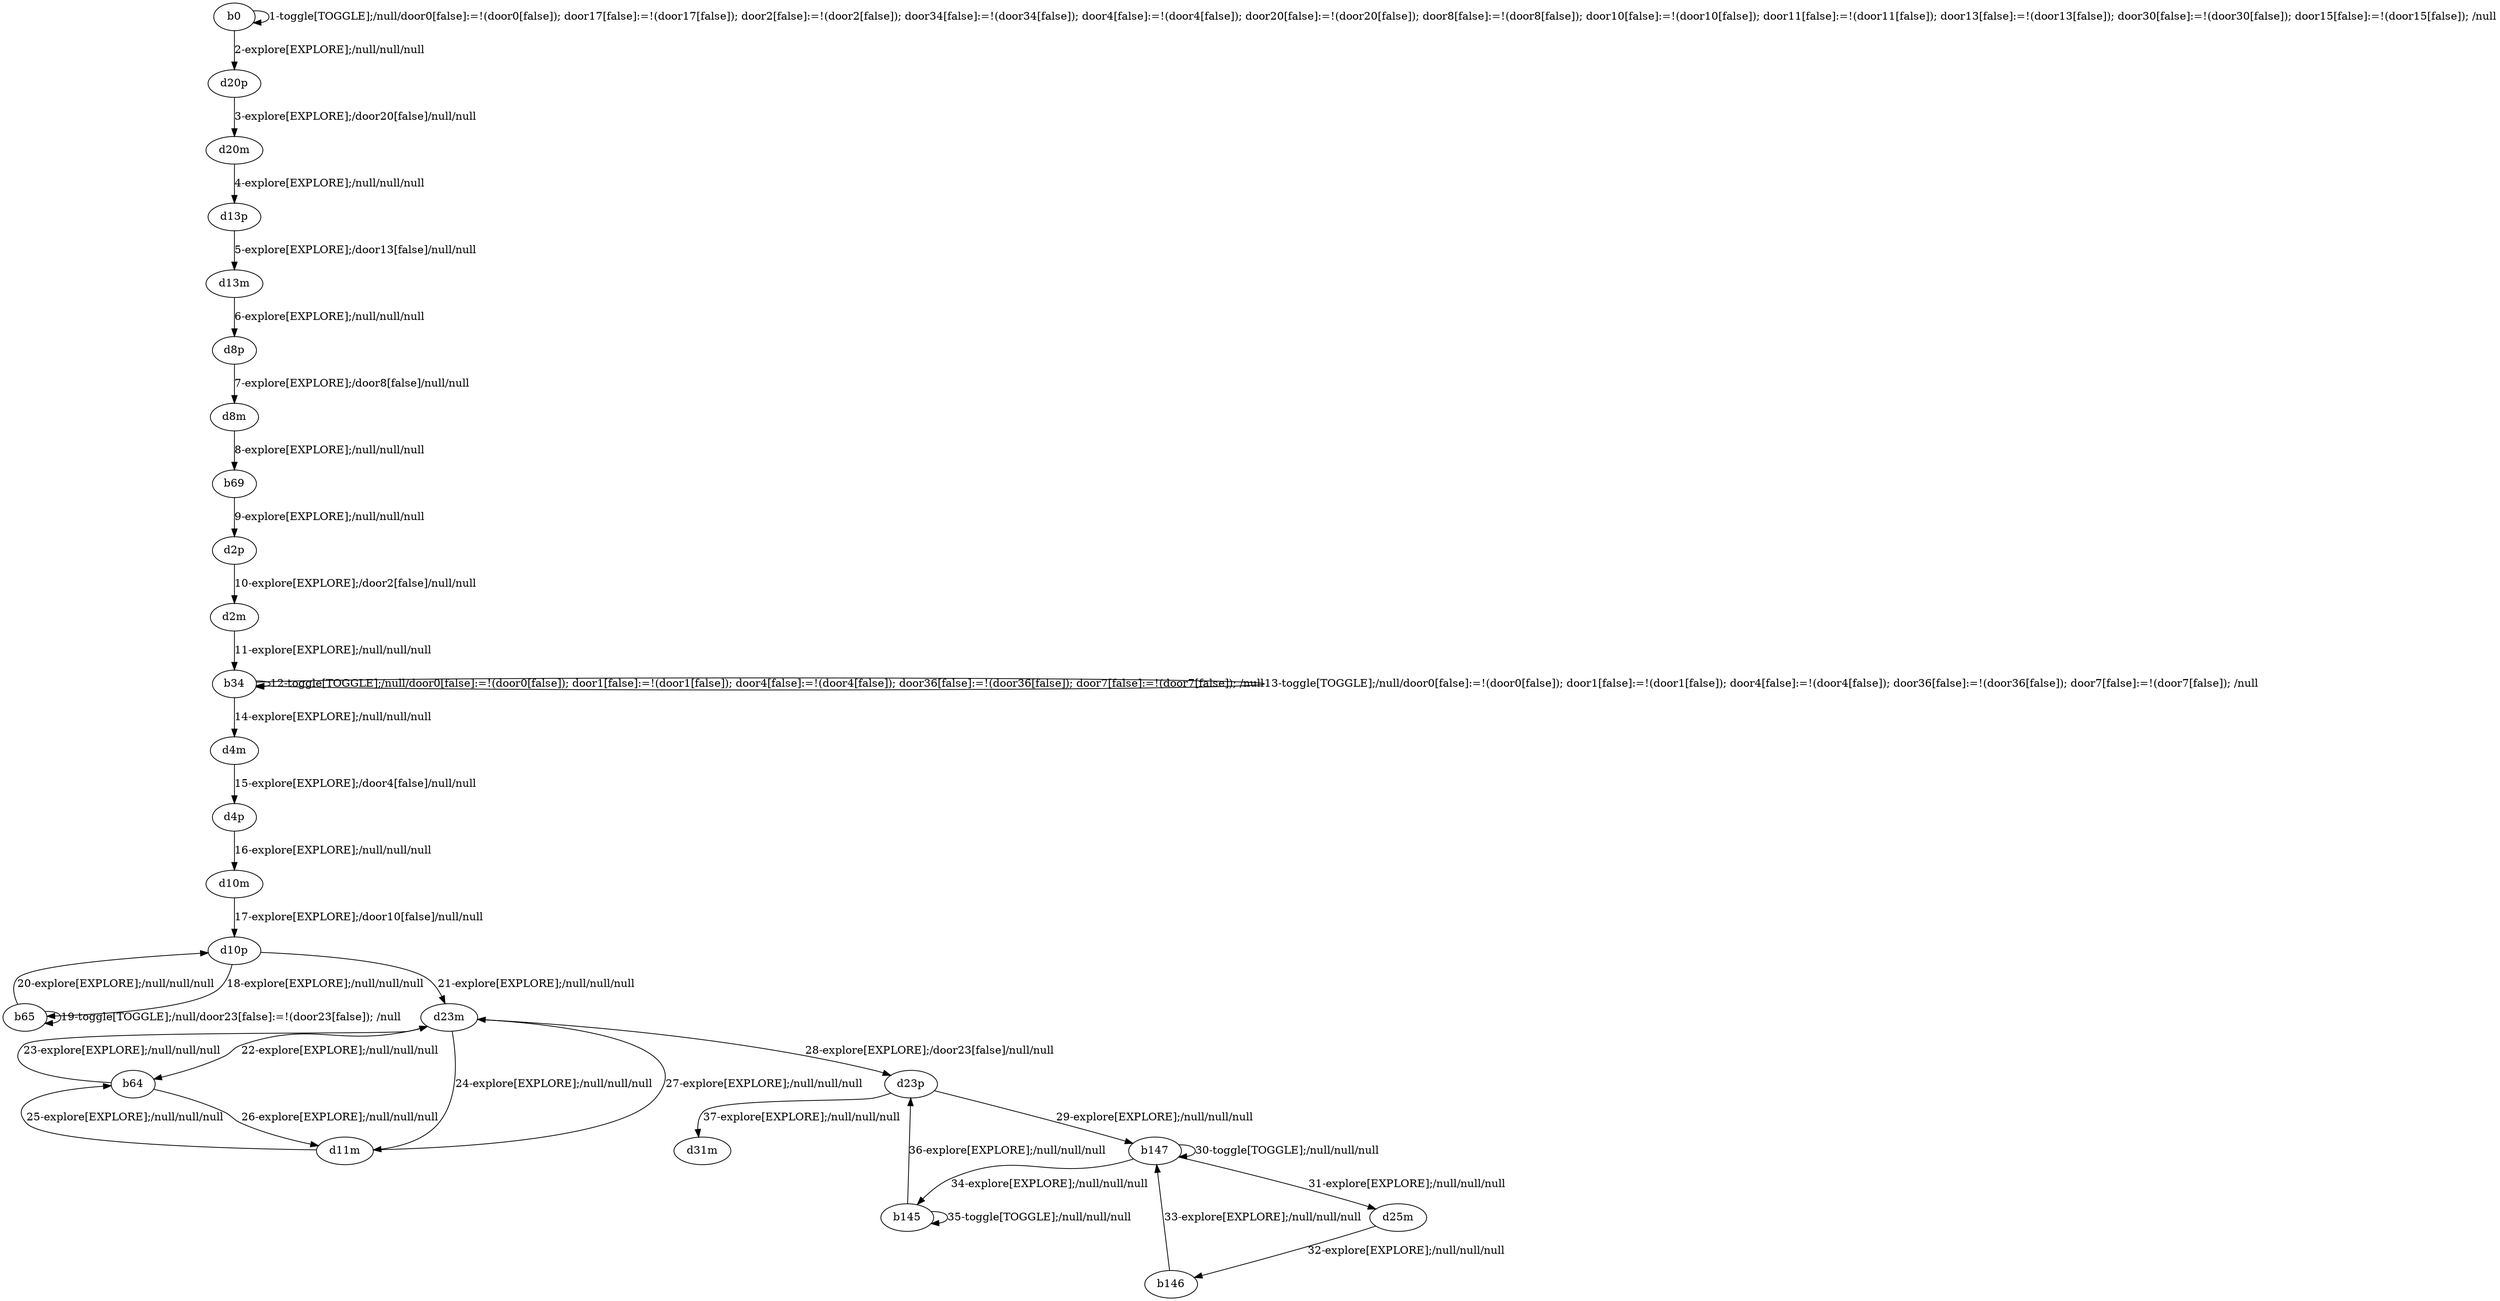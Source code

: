# Total number of goals covered by this test: 3
# b64 --> d23m
# b64 --> d11m
# d11m --> b64

digraph g {
"b0" -> "b0" [label = "1-toggle[TOGGLE];/null/door0[false]:=!(door0[false]); door17[false]:=!(door17[false]); door2[false]:=!(door2[false]); door34[false]:=!(door34[false]); door4[false]:=!(door4[false]); door20[false]:=!(door20[false]); door8[false]:=!(door8[false]); door10[false]:=!(door10[false]); door11[false]:=!(door11[false]); door13[false]:=!(door13[false]); door30[false]:=!(door30[false]); door15[false]:=!(door15[false]); /null"];
"b0" -> "d20p" [label = "2-explore[EXPLORE];/null/null/null"];
"d20p" -> "d20m" [label = "3-explore[EXPLORE];/door20[false]/null/null"];
"d20m" -> "d13p" [label = "4-explore[EXPLORE];/null/null/null"];
"d13p" -> "d13m" [label = "5-explore[EXPLORE];/door13[false]/null/null"];
"d13m" -> "d8p" [label = "6-explore[EXPLORE];/null/null/null"];
"d8p" -> "d8m" [label = "7-explore[EXPLORE];/door8[false]/null/null"];
"d8m" -> "b69" [label = "8-explore[EXPLORE];/null/null/null"];
"b69" -> "d2p" [label = "9-explore[EXPLORE];/null/null/null"];
"d2p" -> "d2m" [label = "10-explore[EXPLORE];/door2[false]/null/null"];
"d2m" -> "b34" [label = "11-explore[EXPLORE];/null/null/null"];
"b34" -> "b34" [label = "12-toggle[TOGGLE];/null/door0[false]:=!(door0[false]); door1[false]:=!(door1[false]); door4[false]:=!(door4[false]); door36[false]:=!(door36[false]); door7[false]:=!(door7[false]); /null"];
"b34" -> "b34" [label = "13-toggle[TOGGLE];/null/door0[false]:=!(door0[false]); door1[false]:=!(door1[false]); door4[false]:=!(door4[false]); door36[false]:=!(door36[false]); door7[false]:=!(door7[false]); /null"];
"b34" -> "d4m" [label = "14-explore[EXPLORE];/null/null/null"];
"d4m" -> "d4p" [label = "15-explore[EXPLORE];/door4[false]/null/null"];
"d4p" -> "d10m" [label = "16-explore[EXPLORE];/null/null/null"];
"d10m" -> "d10p" [label = "17-explore[EXPLORE];/door10[false]/null/null"];
"d10p" -> "b65" [label = "18-explore[EXPLORE];/null/null/null"];
"b65" -> "b65" [label = "19-toggle[TOGGLE];/null/door23[false]:=!(door23[false]); /null"];
"b65" -> "d10p" [label = "20-explore[EXPLORE];/null/null/null"];
"d10p" -> "d23m" [label = "21-explore[EXPLORE];/null/null/null"];
"d23m" -> "b64" [label = "22-explore[EXPLORE];/null/null/null"];
"b64" -> "d23m" [label = "23-explore[EXPLORE];/null/null/null"];
"d23m" -> "d11m" [label = "24-explore[EXPLORE];/null/null/null"];
"d11m" -> "b64" [label = "25-explore[EXPLORE];/null/null/null"];
"b64" -> "d11m" [label = "26-explore[EXPLORE];/null/null/null"];
"d11m" -> "d23m" [label = "27-explore[EXPLORE];/null/null/null"];
"d23m" -> "d23p" [label = "28-explore[EXPLORE];/door23[false]/null/null"];
"d23p" -> "b147" [label = "29-explore[EXPLORE];/null/null/null"];
"b147" -> "b147" [label = "30-toggle[TOGGLE];/null/null/null"];
"b147" -> "d25m" [label = "31-explore[EXPLORE];/null/null/null"];
"d25m" -> "b146" [label = "32-explore[EXPLORE];/null/null/null"];
"b146" -> "b147" [label = "33-explore[EXPLORE];/null/null/null"];
"b147" -> "b145" [label = "34-explore[EXPLORE];/null/null/null"];
"b145" -> "b145" [label = "35-toggle[TOGGLE];/null/null/null"];
"b145" -> "d23p" [label = "36-explore[EXPLORE];/null/null/null"];
"d23p" -> "d31m" [label = "37-explore[EXPLORE];/null/null/null"];
}